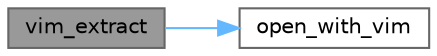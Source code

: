 digraph "vim_extract"
{
 // LATEX_PDF_SIZE
  bgcolor="transparent";
  edge [fontname=Helvetica,fontsize=10,labelfontname=Helvetica,labelfontsize=10];
  node [fontname=Helvetica,fontsize=10,shape=box,height=0.2,width=0.4];
  rankdir="LR";
  Node1 [id="Node000001",label="vim_extract",height=0.2,width=0.4,color="gray40", fillcolor="grey60", style="filled", fontcolor="black",tooltip="Create new content in Vim from empty file."];
  Node1 -> Node2 [id="edge1_Node000001_Node000002",color="steelblue1",style="solid",tooltip=" "];
  Node2 [id="Node000002",label="open_with_vim",height=0.2,width=0.4,color="grey40", fillcolor="white", style="filled",URL="$group__utils.html#ga80ebe125a7f0254b3617d379252ef7a5",tooltip="Open file in Vim editor with platform-specific handling."];
}
